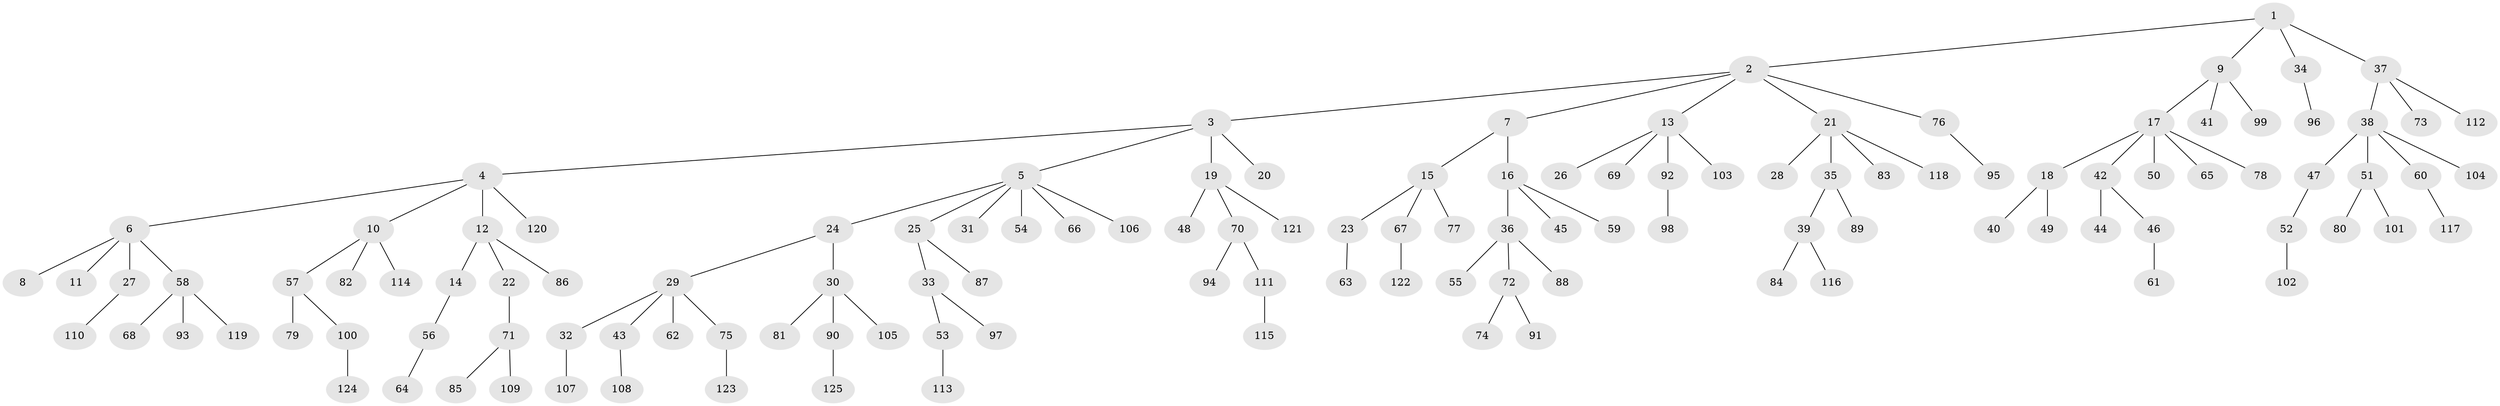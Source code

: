 // coarse degree distribution, {4: 0.0784313725490196, 6: 0.0196078431372549, 3: 0.19607843137254902, 1: 0.47058823529411764, 2: 0.23529411764705882}
// Generated by graph-tools (version 1.1) at 2025/51/03/04/25 22:51:31]
// undirected, 125 vertices, 124 edges
graph export_dot {
  node [color=gray90,style=filled];
  1;
  2;
  3;
  4;
  5;
  6;
  7;
  8;
  9;
  10;
  11;
  12;
  13;
  14;
  15;
  16;
  17;
  18;
  19;
  20;
  21;
  22;
  23;
  24;
  25;
  26;
  27;
  28;
  29;
  30;
  31;
  32;
  33;
  34;
  35;
  36;
  37;
  38;
  39;
  40;
  41;
  42;
  43;
  44;
  45;
  46;
  47;
  48;
  49;
  50;
  51;
  52;
  53;
  54;
  55;
  56;
  57;
  58;
  59;
  60;
  61;
  62;
  63;
  64;
  65;
  66;
  67;
  68;
  69;
  70;
  71;
  72;
  73;
  74;
  75;
  76;
  77;
  78;
  79;
  80;
  81;
  82;
  83;
  84;
  85;
  86;
  87;
  88;
  89;
  90;
  91;
  92;
  93;
  94;
  95;
  96;
  97;
  98;
  99;
  100;
  101;
  102;
  103;
  104;
  105;
  106;
  107;
  108;
  109;
  110;
  111;
  112;
  113;
  114;
  115;
  116;
  117;
  118;
  119;
  120;
  121;
  122;
  123;
  124;
  125;
  1 -- 2;
  1 -- 9;
  1 -- 34;
  1 -- 37;
  2 -- 3;
  2 -- 7;
  2 -- 13;
  2 -- 21;
  2 -- 76;
  3 -- 4;
  3 -- 5;
  3 -- 19;
  3 -- 20;
  4 -- 6;
  4 -- 10;
  4 -- 12;
  4 -- 120;
  5 -- 24;
  5 -- 25;
  5 -- 31;
  5 -- 54;
  5 -- 66;
  5 -- 106;
  6 -- 8;
  6 -- 11;
  6 -- 27;
  6 -- 58;
  7 -- 15;
  7 -- 16;
  9 -- 17;
  9 -- 41;
  9 -- 99;
  10 -- 57;
  10 -- 82;
  10 -- 114;
  12 -- 14;
  12 -- 22;
  12 -- 86;
  13 -- 26;
  13 -- 69;
  13 -- 92;
  13 -- 103;
  14 -- 56;
  15 -- 23;
  15 -- 67;
  15 -- 77;
  16 -- 36;
  16 -- 45;
  16 -- 59;
  17 -- 18;
  17 -- 42;
  17 -- 50;
  17 -- 65;
  17 -- 78;
  18 -- 40;
  18 -- 49;
  19 -- 48;
  19 -- 70;
  19 -- 121;
  21 -- 28;
  21 -- 35;
  21 -- 83;
  21 -- 118;
  22 -- 71;
  23 -- 63;
  24 -- 29;
  24 -- 30;
  25 -- 33;
  25 -- 87;
  27 -- 110;
  29 -- 32;
  29 -- 43;
  29 -- 62;
  29 -- 75;
  30 -- 81;
  30 -- 90;
  30 -- 105;
  32 -- 107;
  33 -- 53;
  33 -- 97;
  34 -- 96;
  35 -- 39;
  35 -- 89;
  36 -- 55;
  36 -- 72;
  36 -- 88;
  37 -- 38;
  37 -- 73;
  37 -- 112;
  38 -- 47;
  38 -- 51;
  38 -- 60;
  38 -- 104;
  39 -- 84;
  39 -- 116;
  42 -- 44;
  42 -- 46;
  43 -- 108;
  46 -- 61;
  47 -- 52;
  51 -- 80;
  51 -- 101;
  52 -- 102;
  53 -- 113;
  56 -- 64;
  57 -- 79;
  57 -- 100;
  58 -- 68;
  58 -- 93;
  58 -- 119;
  60 -- 117;
  67 -- 122;
  70 -- 94;
  70 -- 111;
  71 -- 85;
  71 -- 109;
  72 -- 74;
  72 -- 91;
  75 -- 123;
  76 -- 95;
  90 -- 125;
  92 -- 98;
  100 -- 124;
  111 -- 115;
}
